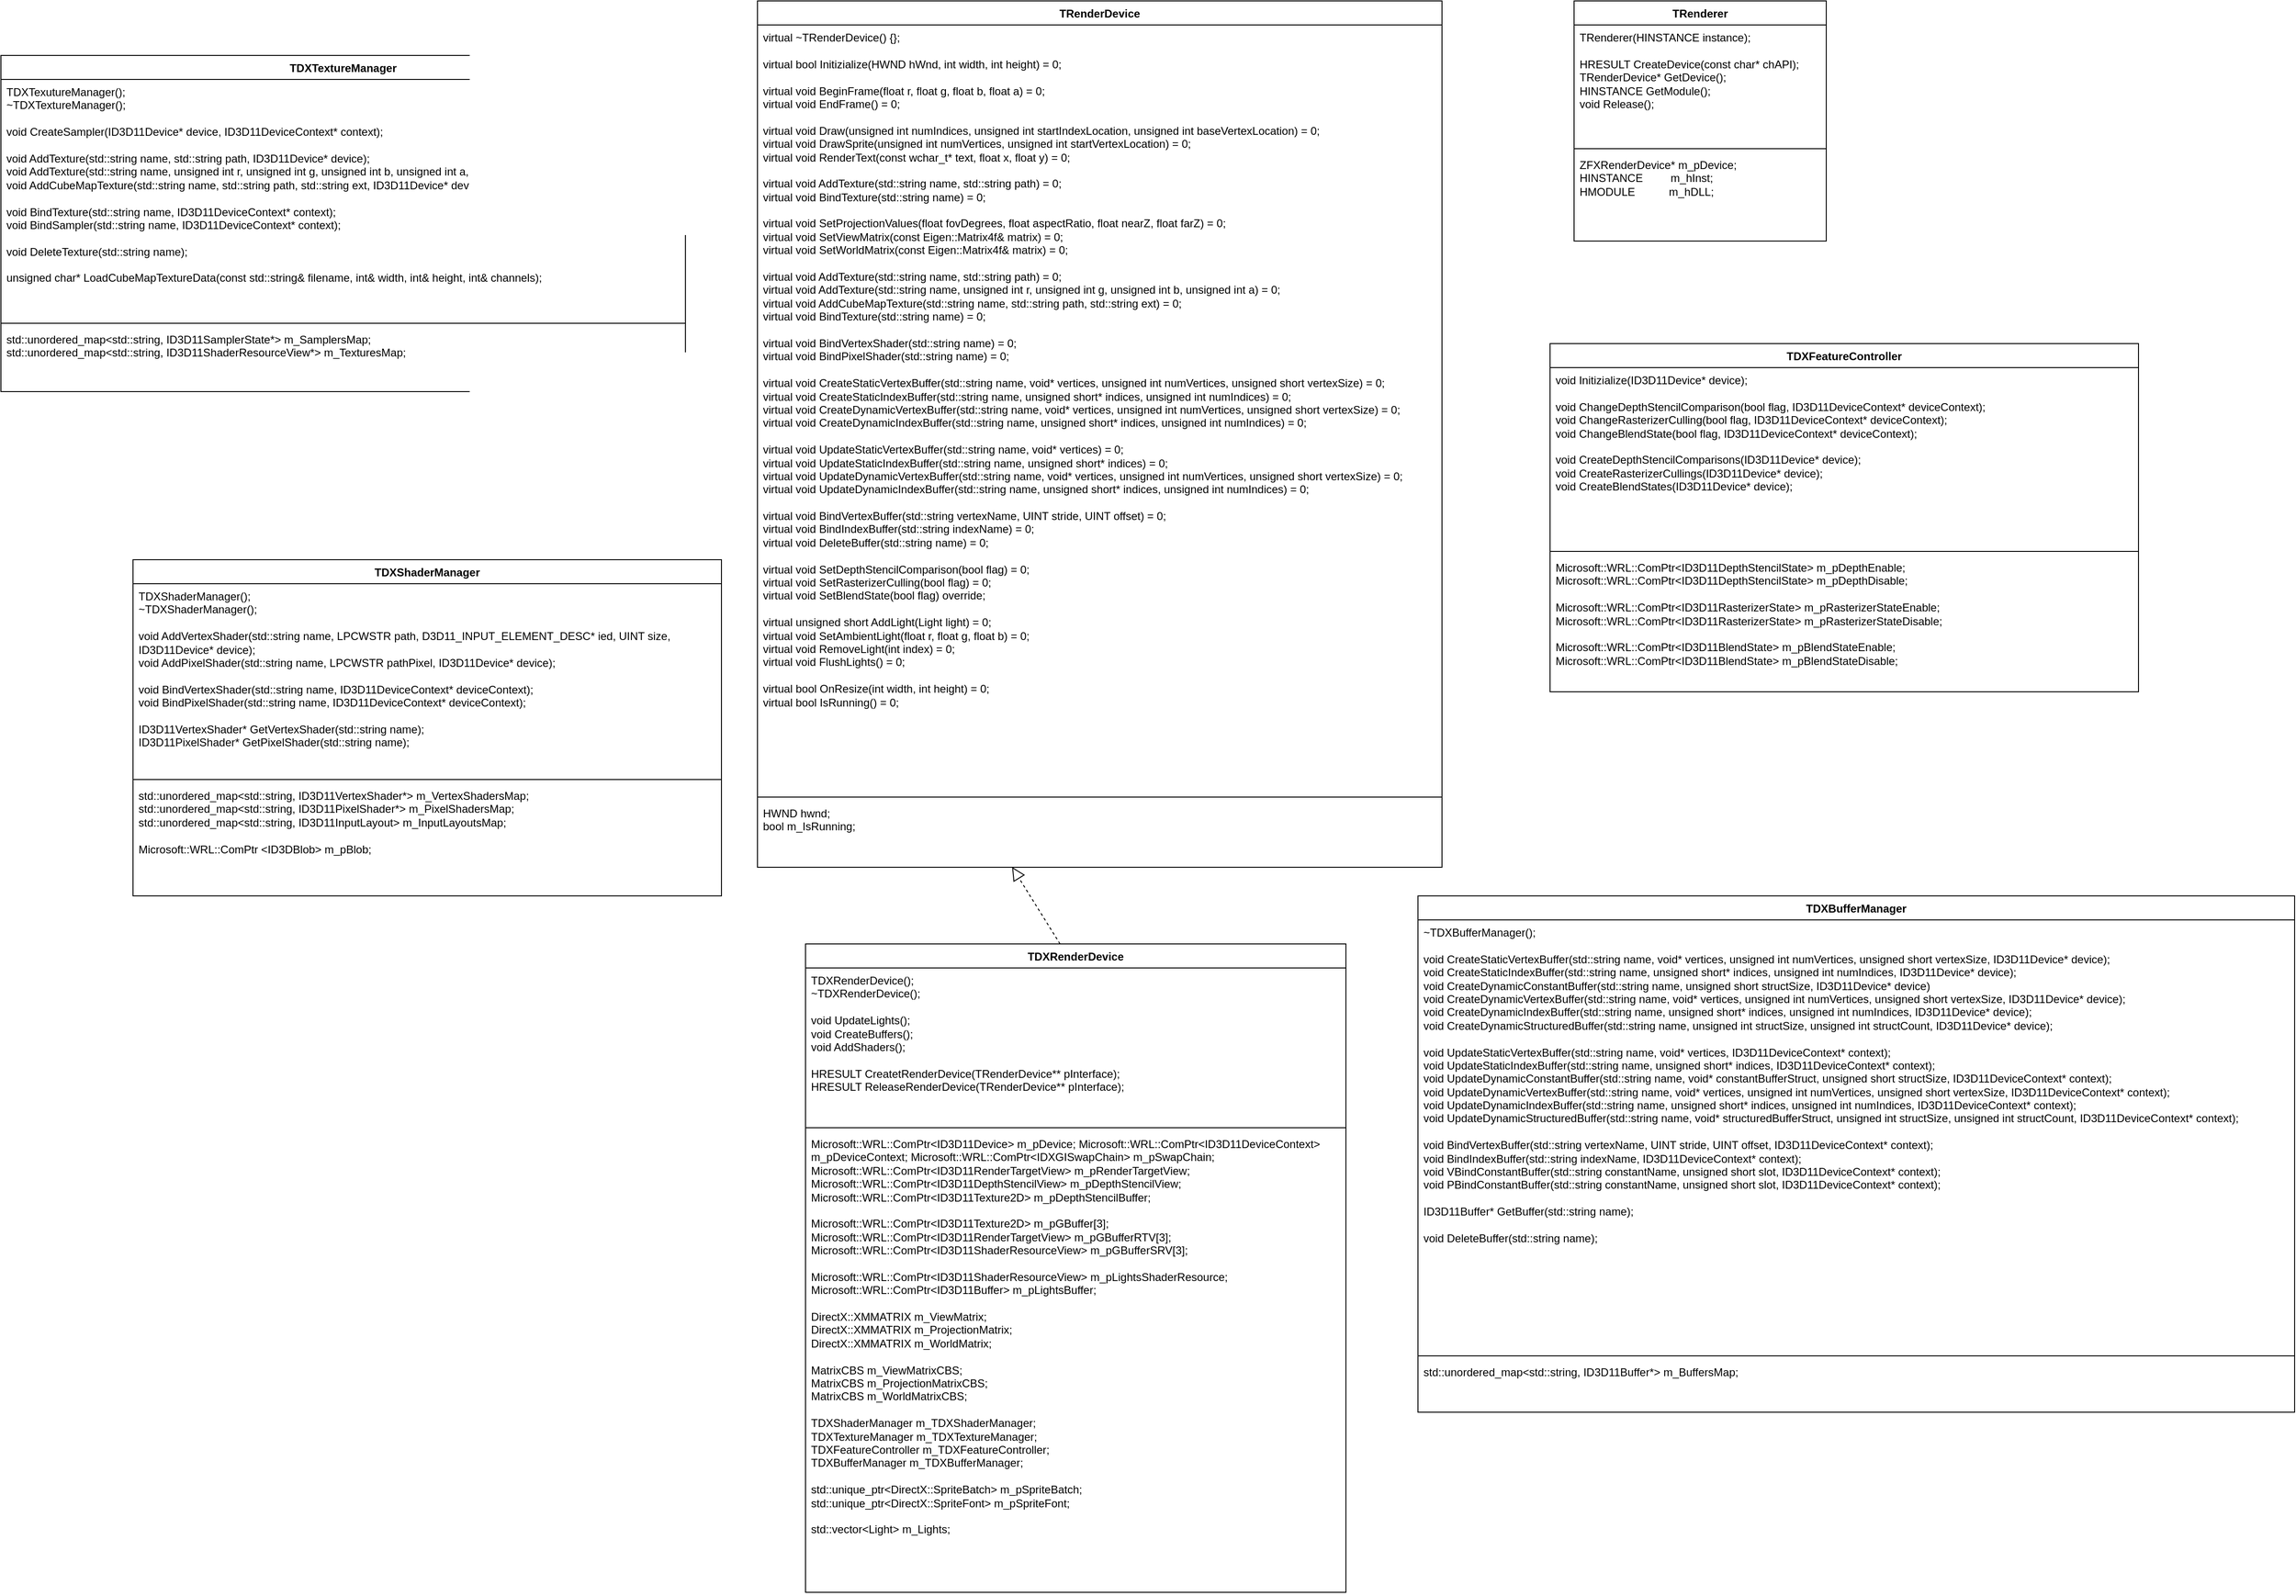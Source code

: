 <mxfile version="25.0.1">
  <diagram name="Страница — 1" id="iS9kPeVT_qTxmNW6HSiJ">
    <mxGraphModel dx="3249" dy="1117" grid="1" gridSize="13" guides="1" tooltips="1" connect="1" arrows="1" fold="1" page="0" pageScale="1" pageWidth="827" pageHeight="1169" background="none" math="0" shadow="0">
      <root>
        <mxCell id="0" />
        <mxCell id="1" parent="0" />
        <mxCell id="LnMvlJYZvyKWMzvUD1xX-2" value="TRenderDevice" style="swimlane;fontStyle=1;align=center;verticalAlign=top;childLayout=stackLayout;horizontal=1;startSize=26;horizontalStack=0;resizeParent=1;resizeParentMax=0;resizeLast=0;collapsible=1;marginBottom=0;whiteSpace=wrap;html=1;" parent="1" vertex="1">
          <mxGeometry x="-13" y="71" width="741" height="938" as="geometry" />
        </mxCell>
        <mxCell id="LnMvlJYZvyKWMzvUD1xX-3" value="&lt;div&gt;virtual ~TRenderDevice() {};&lt;br&gt;&lt;/div&gt;&lt;div&gt;&lt;br&gt;&lt;/div&gt;&lt;div&gt;virtual bool Initizialize(HWND hWnd, int width, int height) = 0;&lt;/div&gt;&lt;div&gt;&lt;br&gt;&lt;/div&gt;&lt;div&gt;virtual void BeginFrame(float r, float g, float b, float a) = 0;&lt;/div&gt;&lt;div&gt;virtual void EndFrame() = 0;&lt;/div&gt;&lt;div&gt;&lt;br&gt;&lt;/div&gt;&lt;div&gt;virtual void Draw(unsigned int numIndices, unsigned int startIndexLocation, unsigned int baseVertexLocation) = 0;&lt;/div&gt;&lt;div&gt;virtual void DrawSprite(unsigned int numVertices, unsigned int startVertexLocation) = 0;&lt;br&gt;&lt;/div&gt;&lt;div&gt;virtual void RenderText(const wchar_t* text, float x, float y) = 0;&lt;br&gt;&lt;/div&gt;&lt;div&gt;&lt;br&gt;&lt;/div&gt;&lt;div&gt;virtual void AddTexture(std::string name, std::string path) = 0;&lt;br&gt;virtual void BindTexture(std::string name) = 0;&lt;br&gt;&lt;/div&gt;&lt;div&gt;&lt;br&gt;&lt;/div&gt;virtual void SetProjectionValues(float fovDegrees, float aspectRatio, float nearZ, float farZ) = 0;&lt;br&gt;&lt;div&gt;virtual void SetViewMatrix(const Eigen::Matrix4f&amp;amp; matrix) = 0;&lt;/div&gt;&lt;div&gt;virtual void SetWorldMatrix(const Eigen::Matrix4f&amp;amp; matrix) = 0;&lt;br&gt;&lt;/div&gt;&lt;div&gt;&lt;br&gt;&lt;/div&gt;&lt;div&gt;virtual void AddTexture(std::string name, std::string path) = 0;&lt;/div&gt;&lt;div&gt;virtual void AddTexture(std::string name, unsigned int r, unsigned int g, unsigned int b, unsigned int a) = 0;&lt;br&gt;&lt;/div&gt;&lt;div&gt;virtual void AddCubeMapTexture(std::string name, std::string path, std::string ext) = 0;&lt;br&gt;&lt;/div&gt;&lt;div&gt;virtual void BindTexture(std::string name) = 0;&lt;/div&gt;&lt;div&gt;&lt;br&gt;&lt;/div&gt;&lt;div&gt;virtual void BindVertexShader(std::string name) = 0;&lt;br&gt;virtual void BindPixelShader(std::string name) = 0;&lt;/div&gt;&lt;div&gt;&lt;br&gt;&lt;/div&gt;&lt;div&gt;virtual void CreateStaticVertexBuffer(std::string name, void* vertices, unsigned int numVertices, unsigned short vertexSize) = 0;&lt;br&gt;virtual void CreateStaticIndexBuffer(std::string name, unsigned short* indices, unsigned int numIndices) = 0;&lt;/div&gt;&lt;div&gt;virtual void CreateDynamicVertexBuffer(std::string name, void* vertices, unsigned int numVertices, unsigned short vertexSize) = 0;&lt;br&gt;virtual void CreateDynamicIndexBuffer(std::string name, unsigned short* indices, unsigned int numIndices) = 0;&lt;br&gt;&lt;/div&gt;&lt;div&gt;&lt;br&gt;&lt;/div&gt;&lt;div&gt;virtual void UpdateStaticVertexBuffer(std::string name, void* vertices) = 0;&lt;br&gt;virtual void UpdateStaticIndexBuffer(std::string name, unsigned short* indices) = 0;&lt;/div&gt;&lt;div&gt;virtual void UpdateDynamicVertexBuffer(std::string name, void* vertices, unsigned int numVertices, unsigned short vertexSize) = 0;&lt;br&gt;virtual void UpdateDynamicIndexBuffer(std::string name, unsigned short* indices, unsigned int numIndices) = 0;&lt;br&gt;&lt;/div&gt;&lt;div&gt;&lt;br&gt;&lt;/div&gt;&lt;div&gt;virtual void BindVertexBuffer(std::string vertexName, UINT stride, UINT offset) = 0;&lt;br&gt;virtual void BindIndexBuffer(std::string indexName) = 0;&lt;br&gt;virtual void DeleteBuffer(std::string name) = 0;&lt;br&gt;&lt;/div&gt;&lt;div&gt;&lt;br&gt;&lt;/div&gt;&lt;div&gt;virtual void SetDepthStencilComparison(bool flag) = 0;&lt;br&gt;virtual void SetRasterizerCulling(bool flag) = 0;&lt;/div&gt;&lt;div&gt;virtual void SetBlendState(bool flag) override;&lt;/div&gt;&lt;div&gt;&lt;br&gt;&lt;/div&gt;&lt;div&gt;virtual unsigned short AddLight(Light light) = 0;&lt;br&gt;virtual void SetAmbientLight(float r, float g, float b) = 0;&lt;br&gt;virtual void RemoveLight(int index) = 0;&lt;br&gt;virtual void FlushLights() = 0;&lt;br&gt;&lt;/div&gt;&lt;div&gt;&lt;br&gt;&lt;/div&gt;&lt;div&gt;virtual bool OnResize(int width, int height) = 0;&lt;/div&gt;&lt;div&gt;virtual bool IsRunning() = 0;&lt;br&gt;&lt;/div&gt;" style="text;strokeColor=none;fillColor=none;align=left;verticalAlign=top;spacingLeft=4;spacingRight=4;overflow=hidden;rotatable=0;points=[[0,0.5],[1,0.5]];portConstraint=eastwest;whiteSpace=wrap;html=1;" parent="LnMvlJYZvyKWMzvUD1xX-2" vertex="1">
          <mxGeometry y="26" width="741" height="832" as="geometry" />
        </mxCell>
        <mxCell id="LnMvlJYZvyKWMzvUD1xX-4" value="" style="line;strokeWidth=1;fillColor=none;align=left;verticalAlign=middle;spacingTop=-1;spacingLeft=3;spacingRight=3;rotatable=0;labelPosition=right;points=[];portConstraint=eastwest;strokeColor=inherit;" parent="LnMvlJYZvyKWMzvUD1xX-2" vertex="1">
          <mxGeometry y="858" width="741" height="8" as="geometry" />
        </mxCell>
        <mxCell id="LnMvlJYZvyKWMzvUD1xX-5" value="&lt;div&gt;HWND hwnd;&lt;br&gt;&lt;/div&gt;&lt;div&gt;bool m_IsRunning;&lt;br&gt;&lt;/div&gt;" style="text;strokeColor=none;fillColor=none;align=left;verticalAlign=top;spacingLeft=4;spacingRight=4;overflow=hidden;rotatable=0;points=[[0,0.5],[1,0.5]];portConstraint=eastwest;whiteSpace=wrap;html=1;" parent="LnMvlJYZvyKWMzvUD1xX-2" vertex="1">
          <mxGeometry y="866" width="741" height="72" as="geometry" />
        </mxCell>
        <mxCell id="LnMvlJYZvyKWMzvUD1xX-13" value="" style="endArrow=block;dashed=1;endFill=0;endSize=12;html=1;rounded=0;entryX=0.372;entryY=0.997;entryDx=0;entryDy=0;entryPerimeter=0;exitX=0.471;exitY=0;exitDx=0;exitDy=0;exitPerimeter=0;" parent="1" source="cNzNoUKR5_ti7T2eS_Fg-1" target="LnMvlJYZvyKWMzvUD1xX-5" edge="1">
          <mxGeometry width="160" relative="1" as="geometry">
            <mxPoint x="319" y="529" as="sourcePoint" />
            <mxPoint x="500" y="320" as="targetPoint" />
          </mxGeometry>
        </mxCell>
        <mxCell id="cNzNoUKR5_ti7T2eS_Fg-1" value="TDXRenderDevice" style="swimlane;fontStyle=1;align=center;verticalAlign=top;childLayout=stackLayout;horizontal=1;startSize=26;horizontalStack=0;resizeParent=1;resizeParentMax=0;resizeLast=0;collapsible=1;marginBottom=0;whiteSpace=wrap;html=1;" parent="1" vertex="1">
          <mxGeometry x="39" y="1092" width="585" height="702" as="geometry" />
        </mxCell>
        <mxCell id="cNzNoUKR5_ti7T2eS_Fg-2" value="&lt;div&gt;TDXRenderDevice();&lt;/div&gt;&lt;div&gt;~TDXRenderDevice();&lt;/div&gt;&lt;div&gt;&lt;br&gt;&lt;/div&gt;&lt;div&gt;void UpdateLights();&lt;br&gt;&lt;/div&gt;&lt;div&gt;void CreateBuffers();&lt;/div&gt;&lt;div&gt;void AddShaders();&lt;/div&gt;&lt;div&gt;&lt;br&gt;&lt;/div&gt;&lt;div&gt;HRESULT CreatetRenderDevice(TRenderDevice** pInterface);&amp;nbsp;&amp;nbsp;&amp;nbsp;&amp;nbsp;&lt;/div&gt;&lt;div&gt;HRESULT ReleaseRenderDevice(TRenderDevice** pInterface);&lt;br&gt;&lt;br&gt;&lt;/div&gt;" style="text;strokeColor=none;fillColor=none;align=left;verticalAlign=top;spacingLeft=4;spacingRight=4;overflow=hidden;rotatable=0;points=[[0,0.5],[1,0.5]];portConstraint=eastwest;whiteSpace=wrap;html=1;" parent="cNzNoUKR5_ti7T2eS_Fg-1" vertex="1">
          <mxGeometry y="26" width="585" height="169" as="geometry" />
        </mxCell>
        <mxCell id="cNzNoUKR5_ti7T2eS_Fg-3" value="" style="line;strokeWidth=1;fillColor=none;align=left;verticalAlign=middle;spacingTop=-1;spacingLeft=3;spacingRight=3;rotatable=0;labelPosition=right;points=[];portConstraint=eastwest;strokeColor=inherit;" parent="cNzNoUKR5_ti7T2eS_Fg-1" vertex="1">
          <mxGeometry y="195" width="585" height="8" as="geometry" />
        </mxCell>
        <mxCell id="cNzNoUKR5_ti7T2eS_Fg-4" value="&lt;div&gt;Microsoft::WRL::ComPtr&amp;lt;ID3D11Device&amp;gt; m_pDevice; Microsoft::WRL::ComPtr&amp;lt;ID3D11DeviceContext&amp;gt; m_pDeviceContext; Microsoft::WRL::ComPtr&amp;lt;IDXGISwapChain&amp;gt; m_pSwapChain; Microsoft::WRL::ComPtr&amp;lt;ID3D11RenderTargetView&amp;gt; m_pRenderTargetView; Microsoft::WRL::ComPtr&amp;lt;ID3D11DepthStencilView&amp;gt; m_pDepthStencilView; Microsoft::WRL::ComPtr&amp;lt;ID3D11Texture2D&amp;gt; m_pDepthStencilBuffer;&lt;/div&gt;&lt;div&gt;&lt;br&gt;&lt;/div&gt;&lt;div&gt;Microsoft::WRL::ComPtr&amp;lt;ID3D11Texture2D&amp;gt; m_pGBuffer[3];&lt;br&gt;Microsoft::WRL::ComPtr&amp;lt;ID3D11RenderTargetView&amp;gt; m_pGBufferRTV[3];&lt;br&gt;Microsoft::WRL::ComPtr&amp;lt;ID3D11ShaderResourceView&amp;gt; m_pGBufferSRV[3];&lt;/div&gt;&lt;div&gt;&lt;br&gt;&lt;/div&gt;&lt;div&gt;Microsoft::WRL::ComPtr&amp;lt;ID3D11ShaderResourceView&amp;gt; m_pLightsShaderResource;&lt;br&gt;Microsoft::WRL::ComPtr&amp;lt;ID3D11Buffer&amp;gt; m_pLightsBuffer;&lt;br&gt;&lt;/div&gt;&lt;div&gt;&lt;br&gt;&lt;/div&gt;DirectX::XMMATRIX m_ViewMatrix;&lt;br&gt;&lt;div&gt;DirectX::XMMATRIX m_ProjectionMatrix;&lt;/div&gt;&lt;div&gt;DirectX::XMMATRIX m_WorldMatrix;&lt;br&gt;&lt;/div&gt;&lt;br&gt;MatrixCBS m_ViewMatrixCBS;&lt;br&gt;&lt;div&gt;MatrixCBS m_ProjectionMatrixCBS;&lt;/div&gt;&lt;div&gt;MatrixCBS m_WorldMatrixCBS;&lt;br&gt;&lt;/div&gt;&lt;br&gt;TDXShaderManager m_TDXShaderManager;&lt;br&gt;TDXTextureManager m_TDXTextureManager;&lt;br&gt;TDXFeatureController m_TDXFeatureController;&lt;br&gt;&lt;div&gt;TDXBufferManager m_TDXBufferManager;&lt;/div&gt;&lt;div&gt;&lt;br&gt;&lt;/div&gt;&lt;div&gt;std::unique_ptr&amp;lt;DirectX::SpriteBatch&amp;gt; m_pSpriteBatch;&lt;br&gt;std::unique_ptr&amp;lt;DirectX::SpriteFont&amp;gt; m_pSpriteFont;&lt;br&gt;&lt;br&gt;std::vector&amp;lt;Light&amp;gt; m_Lights;&lt;br&gt;&lt;/div&gt;" style="text;strokeColor=none;fillColor=none;align=left;verticalAlign=top;spacingLeft=4;spacingRight=4;overflow=hidden;rotatable=0;points=[[0,0.5],[1,0.5]];portConstraint=eastwest;whiteSpace=wrap;html=1;" parent="cNzNoUKR5_ti7T2eS_Fg-1" vertex="1">
          <mxGeometry y="203" width="585" height="499" as="geometry" />
        </mxCell>
        <mxCell id="cNzNoUKR5_ti7T2eS_Fg-5" value="TRenderer" style="swimlane;fontStyle=1;align=center;verticalAlign=top;childLayout=stackLayout;horizontal=1;startSize=26;horizontalStack=0;resizeParent=1;resizeParentMax=0;resizeLast=0;collapsible=1;marginBottom=0;whiteSpace=wrap;html=1;" parent="1" vertex="1">
          <mxGeometry x="871" y="71" width="273" height="260" as="geometry" />
        </mxCell>
        <mxCell id="cNzNoUKR5_ti7T2eS_Fg-6" value="&lt;div&gt;TRenderer(HINSTANCE instance);&lt;/div&gt;&lt;div&gt;&lt;br&gt;&lt;/div&gt;&lt;div&gt;HRESULT CreateDevice(const char* chAPI);&lt;/div&gt;&lt;div&gt;TRenderDevice* GetDevice();&lt;/div&gt;&lt;div&gt;HINSTANCE GetModule();&lt;/div&gt;&lt;div&gt;void Release();&lt;br&gt;&lt;/div&gt;" style="text;strokeColor=none;fillColor=none;align=left;verticalAlign=top;spacingLeft=4;spacingRight=4;overflow=hidden;rotatable=0;points=[[0,0.5],[1,0.5]];portConstraint=eastwest;whiteSpace=wrap;html=1;" parent="cNzNoUKR5_ti7T2eS_Fg-5" vertex="1">
          <mxGeometry y="26" width="273" height="130" as="geometry" />
        </mxCell>
        <mxCell id="cNzNoUKR5_ti7T2eS_Fg-7" value="" style="line;strokeWidth=1;fillColor=none;align=left;verticalAlign=middle;spacingTop=-1;spacingLeft=3;spacingRight=3;rotatable=0;labelPosition=right;points=[];portConstraint=eastwest;strokeColor=inherit;" parent="cNzNoUKR5_ti7T2eS_Fg-5" vertex="1">
          <mxGeometry y="156" width="273" height="8" as="geometry" />
        </mxCell>
        <mxCell id="cNzNoUKR5_ti7T2eS_Fg-8" value="ZFXRenderDevice* m_pDevice;&lt;br&gt;HINSTANCE&amp;nbsp;&amp;nbsp;&amp;nbsp;&amp;nbsp;&amp;nbsp;&amp;nbsp;&amp;nbsp;&amp;nbsp; m_hInst;&lt;br&gt;HMODULE&amp;nbsp;&amp;nbsp;&amp;nbsp;&amp;nbsp;&amp;nbsp;&amp;nbsp;&amp;nbsp;&amp;nbsp;&amp;nbsp;&amp;nbsp; m_hDLL;" style="text;strokeColor=none;fillColor=none;align=left;verticalAlign=top;spacingLeft=4;spacingRight=4;overflow=hidden;rotatable=0;points=[[0,0.5],[1,0.5]];portConstraint=eastwest;whiteSpace=wrap;html=1;" parent="cNzNoUKR5_ti7T2eS_Fg-5" vertex="1">
          <mxGeometry y="164" width="273" height="96" as="geometry" />
        </mxCell>
        <mxCell id="Nmb29etkxSLf_LVVn4ak-1" value="TDXShaderManager" style="swimlane;fontStyle=1;align=center;verticalAlign=top;childLayout=stackLayout;horizontal=1;startSize=26;horizontalStack=0;resizeParent=1;resizeParentMax=0;resizeLast=0;collapsible=1;marginBottom=0;whiteSpace=wrap;html=1;" parent="1" vertex="1">
          <mxGeometry x="-689" y="676" width="637" height="364" as="geometry" />
        </mxCell>
        <mxCell id="Nmb29etkxSLf_LVVn4ak-2" value="&lt;div&gt;TDXShaderManager();&lt;/div&gt;&lt;div&gt;~TDXShaderManager();&lt;/div&gt;&lt;div&gt;&lt;br&gt;&lt;/div&gt;&lt;div&gt;void AddVertexShader(std::string name, LPCWSTR path, D3D11_INPUT_ELEMENT_DESC* ied, UINT size, ID3D11Device* device);&lt;/div&gt;&lt;div&gt;void AddPixelShader(std::string name, LPCWSTR pathPixel, ID3D11Device* device);&lt;/div&gt;&lt;div&gt;&lt;br&gt;&lt;/div&gt;&lt;div&gt;void BindVertexShader(std::string name, ID3D11DeviceContext* deviceContext);&lt;/div&gt;&lt;div&gt;void BindPixelShader(std::string name, ID3D11DeviceContext* deviceContext);&lt;/div&gt;&lt;div&gt;&lt;br&gt;&lt;/div&gt;&lt;div&gt;ID3D11VertexShader* GetVertexShader(std::string name);&lt;/div&gt;&lt;div&gt;ID3D11PixelShader* GetPixelShader(std::string name);&lt;/div&gt;" style="text;strokeColor=none;fillColor=none;align=left;verticalAlign=top;spacingLeft=4;spacingRight=4;overflow=hidden;rotatable=0;points=[[0,0.5],[1,0.5]];portConstraint=eastwest;whiteSpace=wrap;html=1;" parent="Nmb29etkxSLf_LVVn4ak-1" vertex="1">
          <mxGeometry y="26" width="637" height="208" as="geometry" />
        </mxCell>
        <mxCell id="Nmb29etkxSLf_LVVn4ak-3" value="" style="line;strokeWidth=1;fillColor=none;align=left;verticalAlign=middle;spacingTop=-1;spacingLeft=3;spacingRight=3;rotatable=0;labelPosition=right;points=[];portConstraint=eastwest;strokeColor=inherit;" parent="Nmb29etkxSLf_LVVn4ak-1" vertex="1">
          <mxGeometry y="234" width="637" height="8" as="geometry" />
        </mxCell>
        <mxCell id="Nmb29etkxSLf_LVVn4ak-4" value="&lt;div&gt;std::unordered_map&amp;lt;std::string, ID3D11VertexShader*&amp;gt; m_VertexShadersMap;&lt;/div&gt;&lt;div&gt;&lt;div&gt;std::unordered_map&amp;lt;std::string, ID3D11PixelShader*&amp;gt; m_PixelShadersMap;&lt;/div&gt;&lt;div&gt;&lt;div&gt;std::unordered_map&amp;lt;std::string, ID3D11InputLayout&amp;gt; m_InputLayoutsMap;&lt;/div&gt;&lt;div&gt;&lt;br&gt;&lt;/div&gt;&lt;div&gt;Microsoft::WRL::ComPtr &amp;lt;ID3DBlob&amp;gt; m_pBlob;&lt;/div&gt;&lt;/div&gt;&lt;/div&gt;" style="text;strokeColor=none;fillColor=none;align=left;verticalAlign=top;spacingLeft=4;spacingRight=4;overflow=hidden;rotatable=0;points=[[0,0.5],[1,0.5]];portConstraint=eastwest;whiteSpace=wrap;html=1;" parent="Nmb29etkxSLf_LVVn4ak-1" vertex="1">
          <mxGeometry y="242" width="637" height="122" as="geometry" />
        </mxCell>
        <mxCell id="j0UoL_jZY-VV4XArSAp1-1" value="&lt;div&gt;TDXTextureManager&lt;/div&gt;" style="swimlane;fontStyle=1;align=center;verticalAlign=top;childLayout=stackLayout;horizontal=1;startSize=26;horizontalStack=0;resizeParent=1;resizeParentMax=0;resizeLast=0;collapsible=1;marginBottom=0;whiteSpace=wrap;html=1;" parent="1" vertex="1">
          <mxGeometry x="-832" y="130" width="741" height="364" as="geometry" />
        </mxCell>
        <mxCell id="j0UoL_jZY-VV4XArSAp1-2" value="&lt;div&gt;TDXTexutureManager();&lt;/div&gt;&lt;div&gt;~TDXTextureManager();&lt;/div&gt;&lt;div&gt;&lt;br&gt;&lt;/div&gt;&lt;div&gt;void CreateSampler(ID3D11Device* device, ID3D11DeviceContext* context);&lt;br&gt;&lt;/div&gt;&lt;div&gt;&lt;br&gt;&lt;/div&gt;&lt;div&gt;void AddTexture(std::string name, std::string path, ID3D11Device* device);&lt;/div&gt;&lt;div&gt;void AddTexture(std::string name, unsigned int r, unsigned int g, unsigned int b, unsigned int a, ID3D11Device* device);&lt;br&gt;&lt;/div&gt;&lt;div&gt;void AddCubeMapTexture(std::string name, std::string path, std::string ext, ID3D11Device* device);&lt;br&gt;&lt;/div&gt;&lt;div&gt;&lt;br&gt;&lt;/div&gt;&lt;div&gt;void BindTexture(std::string name, ID3D11DeviceContext* context);&lt;/div&gt;&lt;div&gt;void BindSampler(std::string name, ID3D11DeviceContext* context);&lt;br&gt;&lt;/div&gt;&lt;div&gt;&lt;br&gt;&lt;/div&gt;&lt;div&gt;void DeleteTexture(std::string name);&lt;/div&gt;&lt;div&gt;&lt;br&gt;&lt;/div&gt;&lt;div&gt;unsigned char* LoadCubeMapTextureData(const std::string&amp;amp; filename, int&amp;amp; width, int&amp;amp; height, int&amp;amp; channels);&lt;/div&gt;" style="text;strokeColor=none;fillColor=none;align=left;verticalAlign=top;spacingLeft=4;spacingRight=4;overflow=hidden;rotatable=0;points=[[0,0.5],[1,0.5]];portConstraint=eastwest;whiteSpace=wrap;html=1;" parent="j0UoL_jZY-VV4XArSAp1-1" vertex="1">
          <mxGeometry y="26" width="741" height="260" as="geometry" />
        </mxCell>
        <mxCell id="j0UoL_jZY-VV4XArSAp1-3" value="" style="line;strokeWidth=1;fillColor=none;align=left;verticalAlign=middle;spacingTop=-1;spacingLeft=3;spacingRight=3;rotatable=0;labelPosition=right;points=[];portConstraint=eastwest;strokeColor=inherit;" parent="j0UoL_jZY-VV4XArSAp1-1" vertex="1">
          <mxGeometry y="286" width="741" height="8" as="geometry" />
        </mxCell>
        <mxCell id="j0UoL_jZY-VV4XArSAp1-4" value="std::unordered_map&amp;lt;std::string, ID3D11SamplerState*&amp;gt; m_SamplersMap;&lt;br&gt;&lt;div&gt;std::unordered_map&amp;lt;std::string, ID3D11ShaderResourceView*&amp;gt; m_TexturesMap;&lt;/div&gt;" style="text;strokeColor=none;fillColor=none;align=left;verticalAlign=top;spacingLeft=4;spacingRight=4;overflow=hidden;rotatable=0;points=[[0,0.5],[1,0.5]];portConstraint=eastwest;whiteSpace=wrap;html=1;" parent="j0UoL_jZY-VV4XArSAp1-1" vertex="1">
          <mxGeometry y="294" width="741" height="70" as="geometry" />
        </mxCell>
        <mxCell id="85-j-p2QJw2XKJVX7Edh-1" value="TDXFeatureController" style="swimlane;fontStyle=1;align=center;verticalAlign=top;childLayout=stackLayout;horizontal=1;startSize=26;horizontalStack=0;resizeParent=1;resizeParentMax=0;resizeLast=0;collapsible=1;marginBottom=0;whiteSpace=wrap;html=1;" parent="1" vertex="1">
          <mxGeometry x="845" y="442" width="637" height="377" as="geometry" />
        </mxCell>
        <mxCell id="85-j-p2QJw2XKJVX7Edh-2" value="&lt;div&gt;&lt;span class=&quot;hljs-type&quot;&gt;void Initizialize(ID3D11Device* device);&lt;br&gt;&lt;/span&gt;&lt;/div&gt;&lt;div&gt;&lt;span class=&quot;hljs-type&quot;&gt;&lt;br&gt;&lt;/span&gt;&lt;/div&gt;void ChangeDepthStencilComparison(bool flag, ID3D11DeviceContext* deviceContext);&lt;br&gt;void ChangeRasterizerCulling(bool flag, ID3D11DeviceContext* deviceContext);&lt;br&gt;void ChangeBlendState(bool flag, ID3D11DeviceContext* deviceContext);&lt;div&gt;&lt;span class=&quot;hljs-params&quot;&gt;&lt;br&gt;&lt;/span&gt;&lt;/div&gt;&lt;div&gt;&lt;span class=&quot;hljs-params&quot;&gt;void CreateDepthStencilComparisons(ID3D11Device* device);&lt;br&gt;void CreateRasterizerCullings(ID3D11Device* device);&lt;br&gt;void CreateBlendStates(ID3D11Device* device);&lt;br&gt;&lt;/span&gt;&lt;/div&gt;" style="text;strokeColor=none;fillColor=none;align=left;verticalAlign=top;spacingLeft=4;spacingRight=4;overflow=hidden;rotatable=0;points=[[0,0.5],[1,0.5]];portConstraint=eastwest;whiteSpace=wrap;html=1;" parent="85-j-p2QJw2XKJVX7Edh-1" vertex="1">
          <mxGeometry y="26" width="637" height="195" as="geometry" />
        </mxCell>
        <mxCell id="85-j-p2QJw2XKJVX7Edh-3" value="" style="line;strokeWidth=1;fillColor=none;align=left;verticalAlign=middle;spacingTop=-1;spacingLeft=3;spacingRight=3;rotatable=0;labelPosition=right;points=[];portConstraint=eastwest;strokeColor=inherit;" parent="85-j-p2QJw2XKJVX7Edh-1" vertex="1">
          <mxGeometry y="221" width="637" height="8" as="geometry" />
        </mxCell>
        <mxCell id="85-j-p2QJw2XKJVX7Edh-4" value="Microsoft::WRL::ComPtr&amp;lt;ID3D11DepthStencilState&amp;gt; m_pDepthEnable;&lt;br&gt;Microsoft::WRL::ComPtr&amp;lt;ID3D11DepthStencilState&amp;gt; m_pDepthDisable;&lt;br&gt;&lt;br&gt;Microsoft::WRL::ComPtr&amp;lt;ID3D11RasterizerState&amp;gt; m_pRasterizerStateEnable;&lt;br&gt;Microsoft::WRL::ComPtr&amp;lt;ID3D11RasterizerState&amp;gt; m_pRasterizerStateDisable;&lt;br&gt;&lt;br&gt;Microsoft::WRL::ComPtr&amp;lt;ID3D11BlendState&amp;gt; m_pBlendStateEnable;&lt;br&gt;Microsoft::WRL::ComPtr&amp;lt;ID3D11BlendState&amp;gt; m_pBlendStateDisable;" style="text;strokeColor=none;fillColor=none;align=left;verticalAlign=top;spacingLeft=4;spacingRight=4;overflow=hidden;rotatable=0;points=[[0,0.5],[1,0.5]];portConstraint=eastwest;whiteSpace=wrap;html=1;" parent="85-j-p2QJw2XKJVX7Edh-1" vertex="1">
          <mxGeometry y="229" width="637" height="148" as="geometry" />
        </mxCell>
        <mxCell id="zGQ5QOaMirLtcjMx9zrs-1" value="TDXBufferManager" style="swimlane;fontStyle=1;align=center;verticalAlign=top;childLayout=stackLayout;horizontal=1;startSize=26;horizontalStack=0;resizeParent=1;resizeParentMax=0;resizeLast=0;collapsible=1;marginBottom=0;whiteSpace=wrap;html=1;" parent="1" vertex="1">
          <mxGeometry x="702" y="1040" width="949" height="559" as="geometry" />
        </mxCell>
        <mxCell id="zGQ5QOaMirLtcjMx9zrs-2" value="~TDXBufferManager();&lt;br&gt;&lt;br&gt;void CreateStaticVertexBuffer(std::string name, void* vertices, unsigned int numVertices, unsigned short vertexSize, ID3D11Device* device);&lt;br&gt;&lt;div&gt;void CreateStaticIndexBuffer(std::string name, unsigned short* indices, unsigned int numIndices, ID3D11Device* device);&lt;/div&gt;&lt;div&gt;void CreateDynamicConstantBuffer(std::string name, unsigned short structSize, ID3D11Device* device)&lt;/div&gt;&lt;div&gt;void CreateDynamicVertexBuffer(std::string name, void* vertices, unsigned int numVertices, unsigned short vertexSize, ID3D11Device* device);&lt;br&gt;void CreateDynamicIndexBuffer(std::string name, unsigned short* indices, unsigned int numIndices, ID3D11Device* device);&lt;/div&gt;&lt;div&gt;void CreateDynamicStructuredBuffer(std::string name, unsigned int structSize, unsigned int structCount, ID3D11Device* device);&lt;br&gt;&lt;/div&gt;&lt;br&gt;void UpdateStaticVertexBuffer(std::string name, void* vertices, ID3D11DeviceContext* context);&lt;br&gt;&lt;div&gt;void UpdateStaticIndexBuffer(std::string name, unsigned short* indices, ID3D11DeviceContext* context);&lt;/div&gt;&lt;div&gt;void UpdateDynamicConstantBuffer(std::string name, void* constantBufferStruct, unsigned short structSize, ID3D11DeviceContext* context);&lt;/div&gt;&lt;div&gt;void UpdateDynamicVertexBuffer(std::string name, void* vertices, unsigned int numVertices, unsigned short vertexSize, ID3D11DeviceContext* context);&lt;br&gt;void UpdateDynamicIndexBuffer(std::string name, unsigned short* indices, unsigned int numIndices, ID3D11DeviceContext* context);&lt;/div&gt;&lt;div&gt;void UpdateDynamicStructuredBuffer(std::string name, void* structuredBufferStruct, unsigned int structSize, unsigned int structCount, ID3D11DeviceContext* context);&lt;br&gt;&lt;/div&gt;&lt;br&gt;void BindVertexBuffer(std::string vertexName, UINT stride, UINT offset, ID3D11DeviceContext* context);&lt;br&gt;&lt;div&gt;void BindIndexBuffer(std::string indexName, ID3D11DeviceContext* context);&lt;/div&gt;&lt;div&gt;void VBindConstantBuffer(std::string constantName, unsigned short slot, ID3D11DeviceContext* context);&lt;br&gt;void PBindConstantBuffer(std::string constantName, unsigned short slot, ID3D11DeviceContext* context);&lt;br&gt;&lt;/div&gt;&lt;div&gt;&lt;br&gt;&lt;/div&gt;&lt;div&gt;ID3D11Buffer* GetBuffer(std::string name);&lt;br&gt;&lt;/div&gt;&lt;div&gt;&lt;br&gt;&lt;/div&gt;void DeleteBuffer(std::string name);" style="text;strokeColor=none;fillColor=none;align=left;verticalAlign=top;spacingLeft=4;spacingRight=4;overflow=hidden;rotatable=0;points=[[0,0.5],[1,0.5]];portConstraint=eastwest;whiteSpace=wrap;html=1;" parent="zGQ5QOaMirLtcjMx9zrs-1" vertex="1">
          <mxGeometry y="26" width="949" height="468" as="geometry" />
        </mxCell>
        <mxCell id="zGQ5QOaMirLtcjMx9zrs-3" value="" style="line;strokeWidth=1;fillColor=none;align=left;verticalAlign=middle;spacingTop=-1;spacingLeft=3;spacingRight=3;rotatable=0;labelPosition=right;points=[];portConstraint=eastwest;strokeColor=inherit;" parent="zGQ5QOaMirLtcjMx9zrs-1" vertex="1">
          <mxGeometry y="494" width="949" height="8" as="geometry" />
        </mxCell>
        <mxCell id="zGQ5QOaMirLtcjMx9zrs-4" value="&lt;div&gt;std::unordered_map&amp;lt;std::string, ID3D11Buffer*&amp;gt; m_BuffersMap;&lt;/div&gt;" style="text;strokeColor=none;fillColor=none;align=left;verticalAlign=top;spacingLeft=4;spacingRight=4;overflow=hidden;rotatable=0;points=[[0,0.5],[1,0.5]];portConstraint=eastwest;whiteSpace=wrap;html=1;" parent="zGQ5QOaMirLtcjMx9zrs-1" vertex="1">
          <mxGeometry y="502" width="949" height="57" as="geometry" />
        </mxCell>
      </root>
    </mxGraphModel>
  </diagram>
</mxfile>
